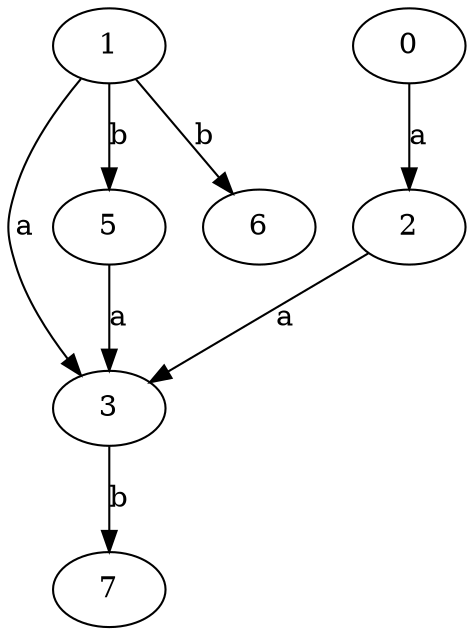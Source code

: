 strict digraph  {
2;
0;
3;
1;
5;
6;
7;
2 -> 3  [label=a];
0 -> 2  [label=a];
3 -> 7  [label=b];
1 -> 3  [label=a];
1 -> 5  [label=b];
1 -> 6  [label=b];
5 -> 3  [label=a];
}
